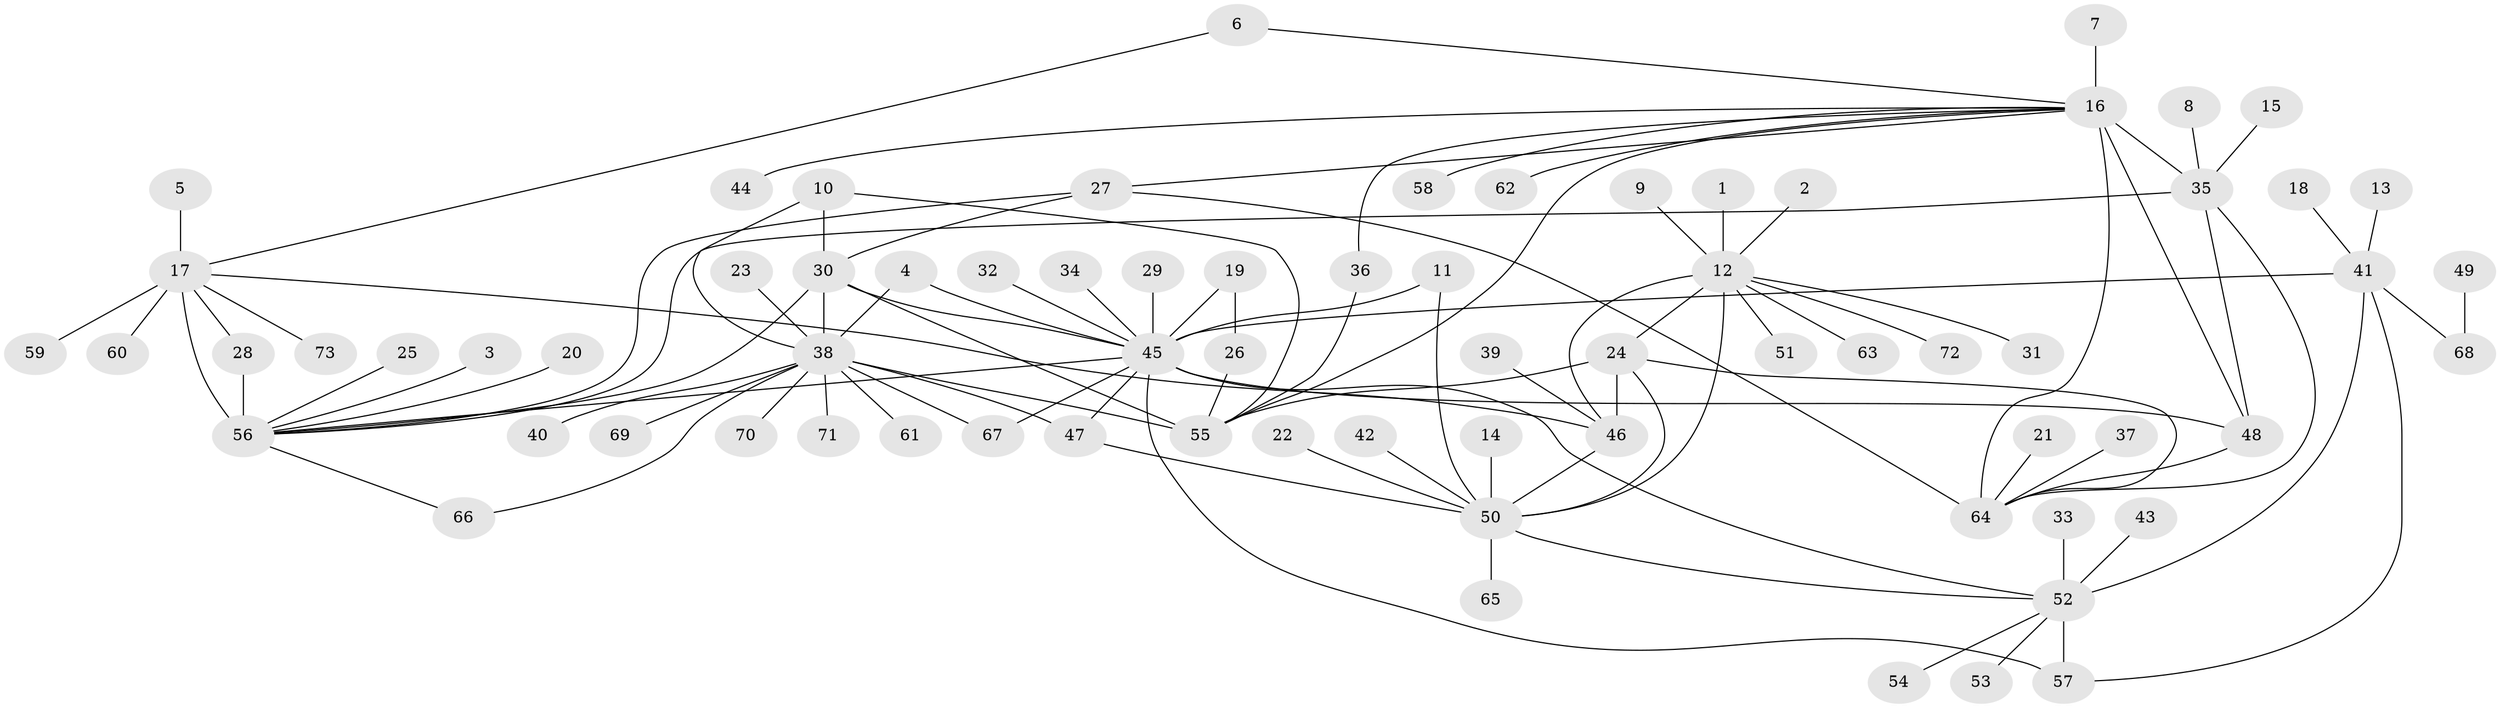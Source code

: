 // original degree distribution, {19: 0.00684931506849315, 8: 0.03424657534246575, 11: 0.02054794520547945, 7: 0.0410958904109589, 6: 0.02054794520547945, 15: 0.00684931506849315, 10: 0.0547945205479452, 9: 0.02054794520547945, 12: 0.03424657534246575, 1: 0.589041095890411, 3: 0.0136986301369863, 2: 0.136986301369863, 4: 0.02054794520547945}
// Generated by graph-tools (version 1.1) at 2025/02/03/09/25 03:02:32]
// undirected, 73 vertices, 103 edges
graph export_dot {
graph [start="1"]
  node [color=gray90,style=filled];
  1;
  2;
  3;
  4;
  5;
  6;
  7;
  8;
  9;
  10;
  11;
  12;
  13;
  14;
  15;
  16;
  17;
  18;
  19;
  20;
  21;
  22;
  23;
  24;
  25;
  26;
  27;
  28;
  29;
  30;
  31;
  32;
  33;
  34;
  35;
  36;
  37;
  38;
  39;
  40;
  41;
  42;
  43;
  44;
  45;
  46;
  47;
  48;
  49;
  50;
  51;
  52;
  53;
  54;
  55;
  56;
  57;
  58;
  59;
  60;
  61;
  62;
  63;
  64;
  65;
  66;
  67;
  68;
  69;
  70;
  71;
  72;
  73;
  1 -- 12 [weight=1.0];
  2 -- 12 [weight=1.0];
  3 -- 56 [weight=1.0];
  4 -- 38 [weight=1.0];
  4 -- 45 [weight=1.0];
  5 -- 17 [weight=1.0];
  6 -- 16 [weight=1.0];
  6 -- 17 [weight=1.0];
  7 -- 16 [weight=1.0];
  8 -- 35 [weight=1.0];
  9 -- 12 [weight=1.0];
  10 -- 30 [weight=2.0];
  10 -- 38 [weight=4.0];
  10 -- 55 [weight=4.0];
  11 -- 45 [weight=1.0];
  11 -- 50 [weight=1.0];
  12 -- 24 [weight=2.0];
  12 -- 31 [weight=1.0];
  12 -- 46 [weight=6.0];
  12 -- 50 [weight=2.0];
  12 -- 51 [weight=1.0];
  12 -- 63 [weight=1.0];
  12 -- 72 [weight=1.0];
  13 -- 41 [weight=1.0];
  14 -- 50 [weight=1.0];
  15 -- 35 [weight=1.0];
  16 -- 27 [weight=1.0];
  16 -- 35 [weight=4.0];
  16 -- 36 [weight=1.0];
  16 -- 44 [weight=1.0];
  16 -- 48 [weight=4.0];
  16 -- 55 [weight=1.0];
  16 -- 58 [weight=1.0];
  16 -- 62 [weight=1.0];
  16 -- 64 [weight=4.0];
  17 -- 28 [weight=3.0];
  17 -- 46 [weight=1.0];
  17 -- 56 [weight=9.0];
  17 -- 59 [weight=1.0];
  17 -- 60 [weight=1.0];
  17 -- 73 [weight=1.0];
  18 -- 41 [weight=1.0];
  19 -- 26 [weight=1.0];
  19 -- 45 [weight=1.0];
  20 -- 56 [weight=1.0];
  21 -- 64 [weight=1.0];
  22 -- 50 [weight=1.0];
  23 -- 38 [weight=1.0];
  24 -- 46 [weight=3.0];
  24 -- 50 [weight=1.0];
  24 -- 55 [weight=1.0];
  24 -- 64 [weight=1.0];
  25 -- 56 [weight=1.0];
  26 -- 55 [weight=1.0];
  27 -- 30 [weight=1.0];
  27 -- 56 [weight=1.0];
  27 -- 64 [weight=1.0];
  28 -- 56 [weight=3.0];
  29 -- 45 [weight=1.0];
  30 -- 38 [weight=2.0];
  30 -- 45 [weight=1.0];
  30 -- 55 [weight=2.0];
  30 -- 56 [weight=1.0];
  32 -- 45 [weight=1.0];
  33 -- 52 [weight=1.0];
  34 -- 45 [weight=1.0];
  35 -- 48 [weight=1.0];
  35 -- 56 [weight=2.0];
  35 -- 64 [weight=1.0];
  36 -- 55 [weight=1.0];
  37 -- 64 [weight=1.0];
  38 -- 40 [weight=1.0];
  38 -- 47 [weight=1.0];
  38 -- 55 [weight=4.0];
  38 -- 61 [weight=1.0];
  38 -- 66 [weight=1.0];
  38 -- 67 [weight=1.0];
  38 -- 69 [weight=1.0];
  38 -- 70 [weight=1.0];
  38 -- 71 [weight=1.0];
  39 -- 46 [weight=1.0];
  41 -- 45 [weight=1.0];
  41 -- 52 [weight=4.0];
  41 -- 57 [weight=1.0];
  41 -- 68 [weight=1.0];
  42 -- 50 [weight=1.0];
  43 -- 52 [weight=1.0];
  45 -- 47 [weight=1.0];
  45 -- 48 [weight=1.0];
  45 -- 52 [weight=4.0];
  45 -- 56 [weight=1.0];
  45 -- 57 [weight=1.0];
  45 -- 67 [weight=1.0];
  46 -- 50 [weight=3.0];
  47 -- 50 [weight=1.0];
  48 -- 64 [weight=1.0];
  49 -- 68 [weight=1.0];
  50 -- 52 [weight=1.0];
  50 -- 65 [weight=1.0];
  52 -- 53 [weight=1.0];
  52 -- 54 [weight=1.0];
  52 -- 57 [weight=4.0];
  56 -- 66 [weight=1.0];
}
